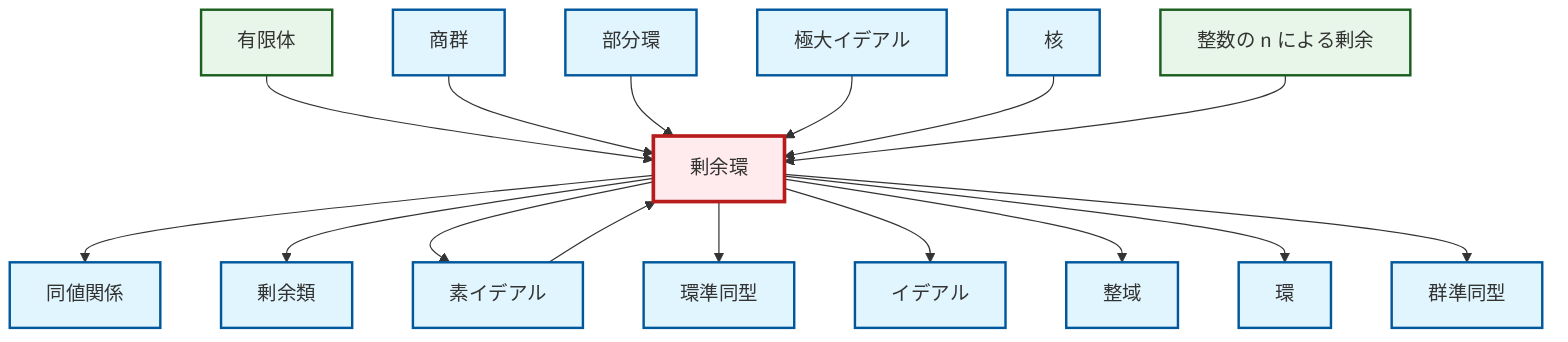 graph TD
    classDef definition fill:#e1f5fe,stroke:#01579b,stroke-width:2px
    classDef theorem fill:#f3e5f5,stroke:#4a148c,stroke-width:2px
    classDef axiom fill:#fff3e0,stroke:#e65100,stroke-width:2px
    classDef example fill:#e8f5e9,stroke:#1b5e20,stroke-width:2px
    classDef current fill:#ffebee,stroke:#b71c1c,stroke-width:3px
    def-homomorphism["群準同型"]:::definition
    def-equivalence-relation["同値関係"]:::definition
    def-ring["環"]:::definition
    def-kernel["核"]:::definition
    def-quotient-ring["剰余環"]:::definition
    def-coset["剰余類"]:::definition
    def-integral-domain["整域"]:::definition
    def-ideal["イデアル"]:::definition
    def-maximal-ideal["極大イデアル"]:::definition
    ex-finite-field["有限体"]:::example
    def-quotient-group["商群"]:::definition
    ex-quotient-integers-mod-n["整数の n による剰余"]:::example
    def-prime-ideal["素イデアル"]:::definition
    def-subring["部分環"]:::definition
    def-ring-homomorphism["環準同型"]:::definition
    def-quotient-ring --> def-equivalence-relation
    def-quotient-ring --> def-coset
    def-quotient-ring --> def-prime-ideal
    ex-finite-field --> def-quotient-ring
    def-quotient-group --> def-quotient-ring
    def-quotient-ring --> def-ring-homomorphism
    def-subring --> def-quotient-ring
    def-quotient-ring --> def-ideal
    def-maximal-ideal --> def-quotient-ring
    def-kernel --> def-quotient-ring
    def-prime-ideal --> def-quotient-ring
    def-quotient-ring --> def-integral-domain
    def-quotient-ring --> def-ring
    def-quotient-ring --> def-homomorphism
    ex-quotient-integers-mod-n --> def-quotient-ring
    class def-quotient-ring current